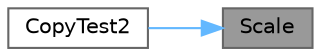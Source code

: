 digraph "Scale"
{
 // INTERACTIVE_SVG=YES
 // LATEX_PDF_SIZE
  bgcolor="transparent";
  edge [fontname=Helvetica,fontsize=10,labelfontname=Helvetica,labelfontsize=10];
  node [fontname=Helvetica,fontsize=10,shape=box,height=0.2,width=0.4];
  rankdir="RL";
  Node1 [id="Node000001",label="Scale",height=0.2,width=0.4,color="gray40", fillcolor="grey60", style="filled", fontcolor="black",tooltip=" "];
  Node1 -> Node2 [id="edge1_Node000001_Node000002",dir="back",color="steelblue1",style="solid",tooltip=" "];
  Node2 [id="Node000002",label="CopyTest2",height=0.2,width=0.4,color="grey40", fillcolor="white", style="filled",URL="$d6/d43/funky_8cpp_a153c213a97380a3977c9764848778a50.html#a153c213a97380a3977c9764848778a50",tooltip=" "];
}
